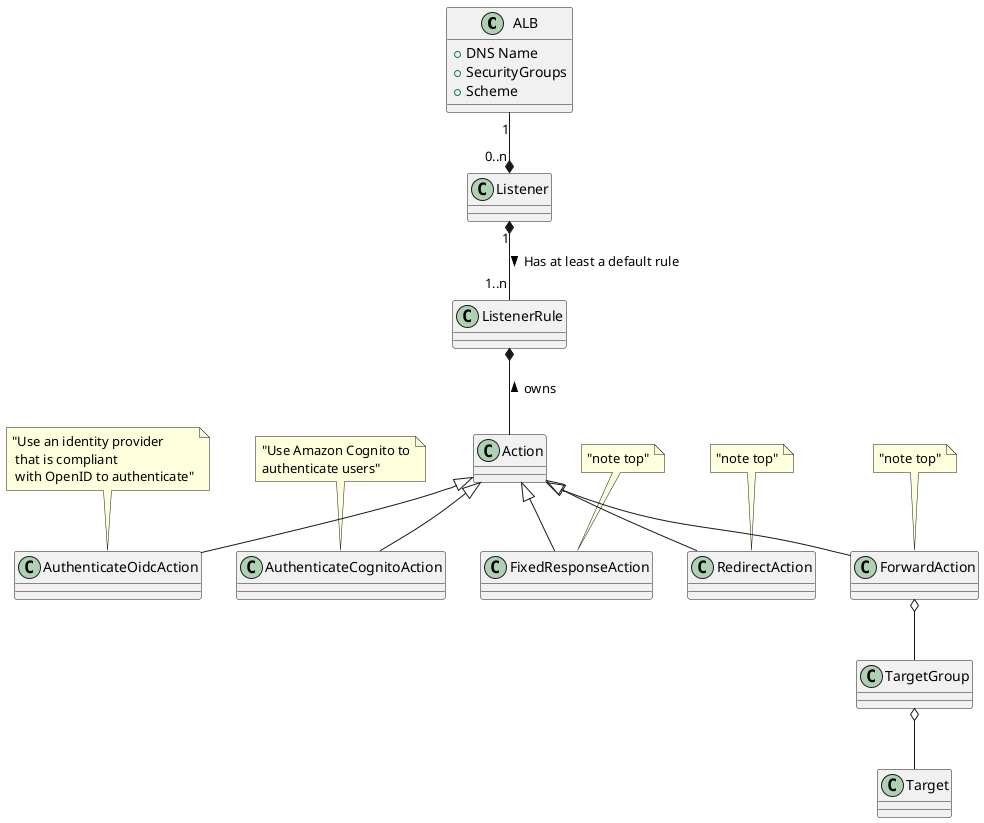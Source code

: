 @startuml
class ALB {
    +DNS Name
    +SecurityGroups
    +Scheme
}

ALB "1" --* "0..n" Listener
Listener "1" *-- "1..n" ListenerRule: "Has at least a default rule >"
ListenerRule *-- Action : < owns
Action <|-- AuthenticateCognitoAction
note top: "Use Amazon Cognito to\nauthenticate users"
Action <|-- AuthenticateOidcAction
note top: "Use an identity provider \n that is compliant \n with OpenID to authenticate"
Action <|-- FixedResponseAction
note top: "note top"
Action <|-- ForwardAction
note top: "note top"
Action <|-- RedirectAction
note top: "note top"
ForwardAction o-- TargetGroup
TargetGroup o-- Target
@enduml
